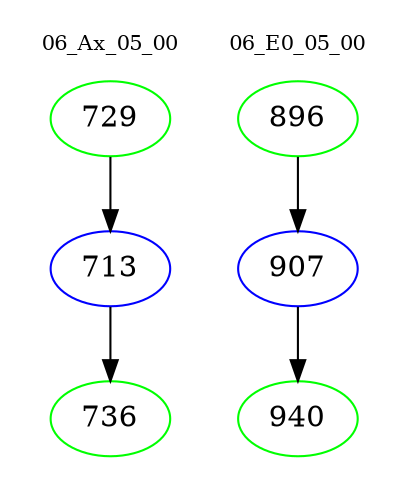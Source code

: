 digraph{
subgraph cluster_0 {
color = white
label = "06_Ax_05_00";
fontsize=10;
T0_729 [label="729", color="green"]
T0_729 -> T0_713 [color="black"]
T0_713 [label="713", color="blue"]
T0_713 -> T0_736 [color="black"]
T0_736 [label="736", color="green"]
}
subgraph cluster_1 {
color = white
label = "06_E0_05_00";
fontsize=10;
T1_896 [label="896", color="green"]
T1_896 -> T1_907 [color="black"]
T1_907 [label="907", color="blue"]
T1_907 -> T1_940 [color="black"]
T1_940 [label="940", color="green"]
}
}
